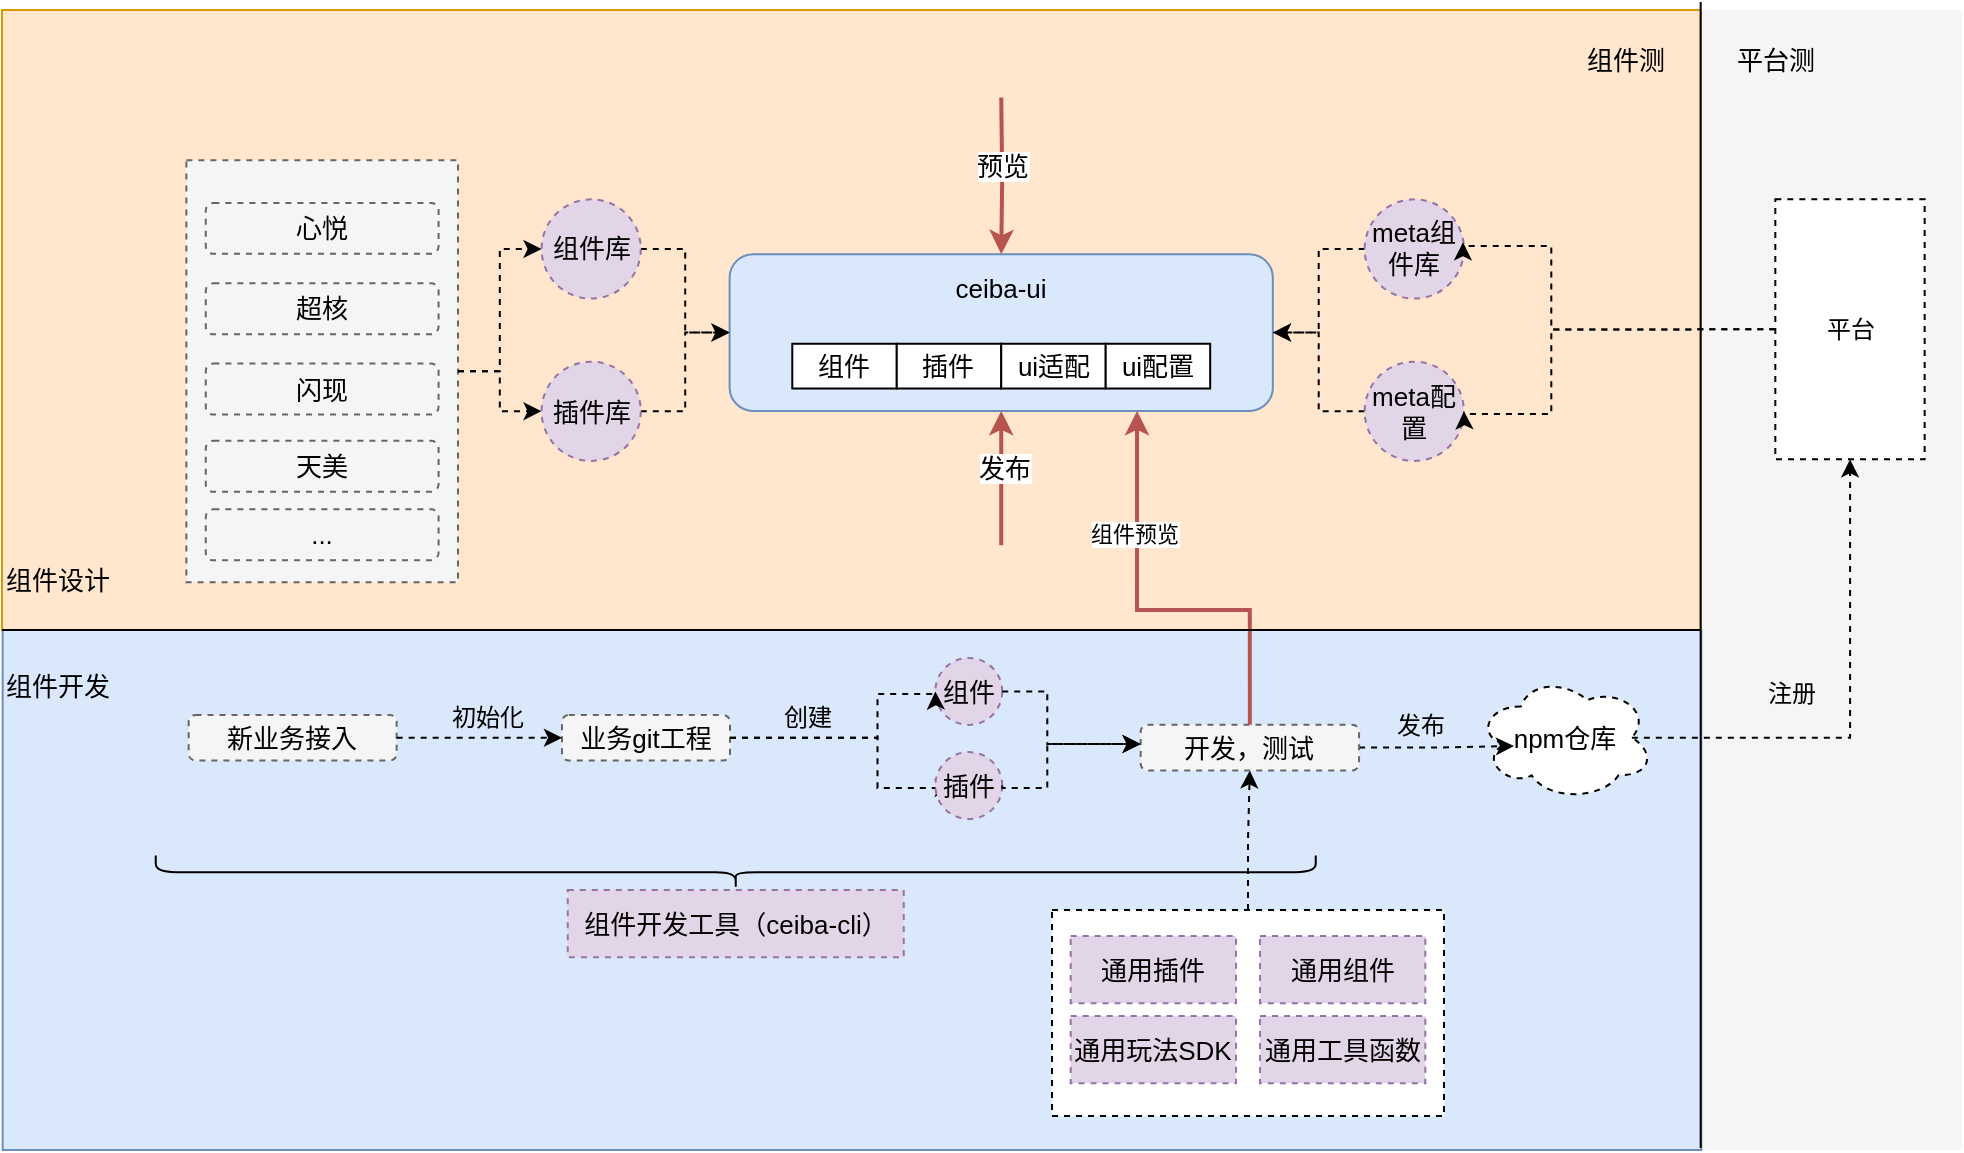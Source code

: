 <mxfile version="15.6.2" type="github">
  <diagram id="rk3C6pTUY0xWVFAPisOY" name="Page-1">
    <mxGraphModel dx="1185" dy="662" grid="1" gridSize="10" guides="1" tooltips="1" connect="1" arrows="1" fold="1" page="1" pageScale="1" pageWidth="827" pageHeight="1169" math="0" shadow="0">
      <root>
        <mxCell id="0" />
        <mxCell id="1" parent="0" />
        <mxCell id="pB1RGP40LvwcYAefXJI1-122" value="" style="group" parent="1" vertex="1" connectable="0">
          <mxGeometry x="20" y="286" width="980" height="574" as="geometry" />
        </mxCell>
        <mxCell id="pB1RGP40LvwcYAefXJI1-119" value="" style="rounded=0;whiteSpace=wrap;html=1;fontSize=13;fontColor=#333333;fillColor=#f5f5f5;strokeColor=none;" parent="pB1RGP40LvwcYAefXJI1-122" vertex="1">
          <mxGeometry x="849.66" y="4" width="130.34" height="570" as="geometry" />
        </mxCell>
        <mxCell id="pB1RGP40LvwcYAefXJI1-118" value="" style="rounded=0;whiteSpace=wrap;html=1;fontSize=13;fillColor=#dae8fc;strokeColor=#6c8ebf;fontColor=#000000;" parent="pB1RGP40LvwcYAefXJI1-122" vertex="1">
          <mxGeometry x="0.327" y="314" width="849.333" height="260" as="geometry" />
        </mxCell>
        <mxCell id="pB1RGP40LvwcYAefXJI1-117" value="" style="rounded=0;whiteSpace=wrap;html=1;fontSize=13;fillColor=#ffe6cc;strokeColor=#d79b00;fontColor=#000000;" parent="pB1RGP40LvwcYAefXJI1-122" vertex="1">
          <mxGeometry y="4" width="849.333" height="310" as="geometry" />
        </mxCell>
        <mxCell id="opVd1Wzv8NZpsWz1X_n0-1" style="edgeStyle=orthogonalEdgeStyle;rounded=0;orthogonalLoop=1;jettySize=auto;html=1;exitX=0.5;exitY=0;exitDx=0;exitDy=0;dashed=1;" edge="1" parent="pB1RGP40LvwcYAefXJI1-122" source="pB1RGP40LvwcYAefXJI1-109" target="pB1RGP40LvwcYAefXJI1-95">
          <mxGeometry relative="1" as="geometry" />
        </mxCell>
        <mxCell id="pB1RGP40LvwcYAefXJI1-109" value="" style="rounded=0;whiteSpace=wrap;html=1;fontSize=13;fontColor=#000000;dashed=1;" parent="pB1RGP40LvwcYAefXJI1-122" vertex="1">
          <mxGeometry x="525" y="454" width="196" height="103" as="geometry" />
        </mxCell>
        <mxCell id="pB1RGP40LvwcYAefXJI1-66" value="新业务接入" style="rounded=1;whiteSpace=wrap;html=1;fillColor=#f5f5f5;fontColor=#000000;strokeColor=#666666;dashed=1;fontSize=13;" parent="pB1RGP40LvwcYAefXJI1-122" vertex="1">
          <mxGeometry x="93.329" y="356.499" width="104" height="22.779" as="geometry" />
        </mxCell>
        <mxCell id="pB1RGP40LvwcYAefXJI1-76" style="edgeStyle=orthogonalEdgeStyle;rounded=0;orthogonalLoop=1;jettySize=auto;html=1;exitX=1;exitY=0.5;exitDx=0;exitDy=0;entryX=0;entryY=0.5;entryDx=0;entryDy=0;fontSize=13;dashed=1;fontColor=#000000;" parent="pB1RGP40LvwcYAefXJI1-122" edge="1">
          <mxGeometry relative="1" as="geometry">
            <mxPoint x="364" y="367.89" as="sourcePoint" />
            <mxPoint x="475.337" y="392.967" as="targetPoint" />
            <Array as="points">
              <mxPoint x="437.733" y="368" />
              <mxPoint x="437.733" y="393" />
            </Array>
          </mxGeometry>
        </mxCell>
        <mxCell id="pB1RGP40LvwcYAefXJI1-68" value="业务git工程" style="rounded=1;whiteSpace=wrap;html=1;fillColor=#f5f5f5;fontColor=#000000;strokeColor=#666666;dashed=1;fontSize=13;" parent="pB1RGP40LvwcYAefXJI1-122" vertex="1">
          <mxGeometry x="280" y="356.5" width="84" height="22.78" as="geometry" />
        </mxCell>
        <mxCell id="pB1RGP40LvwcYAefXJI1-67" style="edgeStyle=orthogonalEdgeStyle;rounded=0;orthogonalLoop=1;jettySize=auto;html=1;exitX=1;exitY=0.5;exitDx=0;exitDy=0;fontSize=13;dashed=1;entryX=0;entryY=0.5;entryDx=0;entryDy=0;fontColor=#000000;" parent="pB1RGP40LvwcYAefXJI1-122" source="pB1RGP40LvwcYAefXJI1-66" target="pB1RGP40LvwcYAefXJI1-68" edge="1">
          <mxGeometry relative="1" as="geometry">
            <mxPoint x="261.996" y="367.643" as="targetPoint" />
          </mxGeometry>
        </mxCell>
        <mxCell id="pB1RGP40LvwcYAefXJI1-70" value="初始化" style="text;html=1;strokeColor=none;fillColor=none;align=center;verticalAlign=middle;whiteSpace=wrap;rounded=0;fontSize=12;dashed=1;fontColor=#000000;" parent="pB1RGP40LvwcYAefXJI1-122" vertex="1">
          <mxGeometry x="214.667" y="343" width="56" height="30" as="geometry" />
        </mxCell>
        <mxCell id="pB1RGP40LvwcYAefXJI1-71" value="组件开发工具（ceiba-cli）" style="text;html=1;strokeColor=#9673a6;fillColor=#e1d5e7;align=center;verticalAlign=middle;whiteSpace=wrap;rounded=0;fontSize=13;dashed=1;fontColor=#000000;" parent="pB1RGP40LvwcYAefXJI1-122" vertex="1">
          <mxGeometry x="282.875" y="444" width="168" height="33.58" as="geometry" />
        </mxCell>
        <mxCell id="pB1RGP40LvwcYAefXJI1-78" value="创建" style="text;html=1;strokeColor=none;fillColor=none;align=center;verticalAlign=middle;whiteSpace=wrap;rounded=0;fontSize=12;dashed=1;fontColor=#000000;" parent="pB1RGP40LvwcYAefXJI1-122" vertex="1">
          <mxGeometry x="375.2" y="343" width="56" height="30" as="geometry" />
        </mxCell>
        <mxCell id="pB1RGP40LvwcYAefXJI1-82" value="npm仓库" style="ellipse;shape=cloud;whiteSpace=wrap;html=1;fontSize=13;dashed=1;fontColor=#000000;" parent="pB1RGP40LvwcYAefXJI1-122" vertex="1">
          <mxGeometry x="737.333" y="336.55" width="88.667" height="62.67" as="geometry" />
        </mxCell>
        <mxCell id="pB1RGP40LvwcYAefXJI1-87" value="平台" style="rounded=0;whiteSpace=wrap;html=1;fontSize=12;dashed=1;fontColor=#000000;" parent="pB1RGP40LvwcYAefXJI1-122" vertex="1">
          <mxGeometry x="886.667" y="98.68" width="74.667" height="130" as="geometry" />
        </mxCell>
        <mxCell id="pB1RGP40LvwcYAefXJI1-90" style="edgeStyle=orthogonalEdgeStyle;rounded=0;orthogonalLoop=1;jettySize=auto;html=1;exitX=0.875;exitY=0.5;exitDx=0;exitDy=0;exitPerimeter=0;fontSize=12;dashed=1;fontColor=#000000;" parent="pB1RGP40LvwcYAefXJI1-122" source="pB1RGP40LvwcYAefXJI1-82" target="pB1RGP40LvwcYAefXJI1-87" edge="1">
          <mxGeometry relative="1" as="geometry" />
        </mxCell>
        <mxCell id="pB1RGP40LvwcYAefXJI1-79" value="发布" style="text;html=1;strokeColor=none;fillColor=none;align=center;verticalAlign=middle;whiteSpace=wrap;rounded=0;fontSize=12;dashed=1;fontColor=#000000;" parent="pB1RGP40LvwcYAefXJI1-122" vertex="1">
          <mxGeometry x="690.667" y="344.43" width="37.333" height="34.85" as="geometry" />
        </mxCell>
        <mxCell id="pB1RGP40LvwcYAefXJI1-94" value="" style="shape=curlyBracket;whiteSpace=wrap;html=1;rounded=1;fontSize=12;rotation=-90;fontColor=#000000;" parent="pB1RGP40LvwcYAefXJI1-122" vertex="1">
          <mxGeometry x="358.54" y="145.08" width="16.66" height="580" as="geometry" />
        </mxCell>
        <mxCell id="pB1RGP40LvwcYAefXJI1-74" value="" style="group;fontSize=13;dashed=1;fontColor=#000000;" parent="pB1RGP40LvwcYAefXJI1-122" vertex="1" connectable="0">
          <mxGeometry x="466.667" y="328" width="35.85" height="89.61" as="geometry" />
        </mxCell>
        <mxCell id="pB1RGP40LvwcYAefXJI1-72" value="组件" style="ellipse;whiteSpace=wrap;html=1;aspect=fixed;fillColor=#e1d5e7;strokeColor=#9673a6;fontSize=13;dashed=1;fontColor=#000000;" parent="pB1RGP40LvwcYAefXJI1-74" vertex="1">
          <mxGeometry width="33.454" height="33.454" as="geometry" />
        </mxCell>
        <mxCell id="pB1RGP40LvwcYAefXJI1-73" value="插件" style="ellipse;whiteSpace=wrap;html=1;aspect=fixed;fillColor=#e1d5e7;strokeColor=#9673a6;fontSize=13;dashed=1;fontColor=#000000;" parent="pB1RGP40LvwcYAefXJI1-74" vertex="1">
          <mxGeometry y="47.045" width="33.454" height="33.454" as="geometry" />
        </mxCell>
        <mxCell id="pB1RGP40LvwcYAefXJI1-75" style="edgeStyle=orthogonalEdgeStyle;rounded=0;orthogonalLoop=1;jettySize=auto;html=1;exitX=1;exitY=0.5;exitDx=0;exitDy=0;entryX=0;entryY=0.5;entryDx=0;entryDy=0;fontSize=13;dashed=1;fontColor=#000000;" parent="pB1RGP40LvwcYAefXJI1-122" source="pB1RGP40LvwcYAefXJI1-68" target="pB1RGP40LvwcYAefXJI1-72" edge="1">
          <mxGeometry relative="1" as="geometry">
            <mxPoint x="373.333" y="367.89" as="sourcePoint" />
            <Array as="points">
              <mxPoint x="437.733" y="368" />
              <mxPoint x="437.733" y="346" />
            </Array>
          </mxGeometry>
        </mxCell>
        <mxCell id="pB1RGP40LvwcYAefXJI1-99" style="edgeStyle=orthogonalEdgeStyle;rounded=0;orthogonalLoop=1;jettySize=auto;html=1;exitX=1;exitY=0.5;exitDx=0;exitDy=0;dashed=1;fontSize=12;fontColor=#000000;" parent="pB1RGP40LvwcYAefXJI1-122" source="pB1RGP40LvwcYAefXJI1-95" edge="1">
          <mxGeometry relative="1" as="geometry">
            <mxPoint x="756" y="372" as="targetPoint" />
          </mxGeometry>
        </mxCell>
        <mxCell id="pB1RGP40LvwcYAefXJI1-95" value="开发，测试" style="rounded=1;whiteSpace=wrap;html=1;fillColor=#f5f5f5;fontColor=#000000;strokeColor=#666666;dashed=1;fontSize=13;" parent="pB1RGP40LvwcYAefXJI1-122" vertex="1">
          <mxGeometry x="569.333" y="361.42" width="109.2" height="22.78" as="geometry" />
        </mxCell>
        <mxCell id="pB1RGP40LvwcYAefXJI1-92" style="edgeStyle=orthogonalEdgeStyle;rounded=0;orthogonalLoop=1;jettySize=auto;html=1;exitX=1;exitY=0.5;exitDx=0;exitDy=0;fontSize=12;dashed=1;fontColor=#000000;" parent="pB1RGP40LvwcYAefXJI1-122" source="pB1RGP40LvwcYAefXJI1-73" target="pB1RGP40LvwcYAefXJI1-95" edge="1">
          <mxGeometry x="475.337" y="328" as="geometry">
            <Array as="points">
              <mxPoint x="522.667" y="393" />
              <mxPoint x="522.667" y="371" />
            </Array>
          </mxGeometry>
        </mxCell>
        <mxCell id="pB1RGP40LvwcYAefXJI1-83" style="edgeStyle=orthogonalEdgeStyle;rounded=0;orthogonalLoop=1;jettySize=auto;html=1;exitX=1;exitY=0.5;exitDx=0;exitDy=0;fontSize=12;dashed=1;fontColor=#000000;" parent="pB1RGP40LvwcYAefXJI1-122" source="pB1RGP40LvwcYAefXJI1-72" target="pB1RGP40LvwcYAefXJI1-95" edge="1">
          <mxGeometry x="475.337" y="328" as="geometry">
            <mxPoint x="560" y="371" as="targetPoint" />
            <Array as="points">
              <mxPoint x="500.267" y="344" />
              <mxPoint x="522.667" y="344" />
              <mxPoint x="522.667" y="371" />
            </Array>
          </mxGeometry>
        </mxCell>
        <mxCell id="pB1RGP40LvwcYAefXJI1-105" value="通用组件" style="text;html=1;strokeColor=#9673a6;fillColor=#e1d5e7;align=center;verticalAlign=middle;whiteSpace=wrap;rounded=0;fontSize=13;dashed=1;fontColor=#000000;" parent="pB1RGP40LvwcYAefXJI1-122" vertex="1">
          <mxGeometry x="628.992" y="467" width="82.675" height="33.58" as="geometry" />
        </mxCell>
        <mxCell id="pB1RGP40LvwcYAefXJI1-106" value="通用插件" style="text;html=1;strokeColor=#9673a6;fillColor=#e1d5e7;align=center;verticalAlign=middle;whiteSpace=wrap;rounded=0;fontSize=13;dashed=1;fontColor=#000000;" parent="pB1RGP40LvwcYAefXJI1-122" vertex="1">
          <mxGeometry x="534.333" y="467" width="82.675" height="33.58" as="geometry" />
        </mxCell>
        <mxCell id="pB1RGP40LvwcYAefXJI1-107" value="通用玩法SDK" style="text;html=1;strokeColor=#9673a6;fillColor=#e1d5e7;align=center;verticalAlign=middle;whiteSpace=wrap;rounded=0;fontSize=13;dashed=1;fontColor=#000000;" parent="pB1RGP40LvwcYAefXJI1-122" vertex="1">
          <mxGeometry x="534.333" y="507" width="82.675" height="33.58" as="geometry" />
        </mxCell>
        <mxCell id="pB1RGP40LvwcYAefXJI1-108" value="通用工具函数" style="text;html=1;strokeColor=#9673a6;fillColor=#e1d5e7;align=center;verticalAlign=middle;whiteSpace=wrap;rounded=0;fontSize=13;dashed=1;fontColor=#000000;" parent="pB1RGP40LvwcYAefXJI1-122" vertex="1">
          <mxGeometry x="628.992" y="507" width="82.675" height="33.58" as="geometry" />
        </mxCell>
        <mxCell id="pB1RGP40LvwcYAefXJI1-18" value="" style="rounded=1;whiteSpace=wrap;html=1;fillColor=#dae8fc;strokeColor=#6c8ebf;fontSize=13;fontColor=#000000;" parent="pB1RGP40LvwcYAefXJI1-122" vertex="1">
          <mxGeometry x="363.802" y="126.104" width="271.622" height="78.353" as="geometry" />
        </mxCell>
        <mxCell id="pB1RGP40LvwcYAefXJI1-121" style="edgeStyle=orthogonalEdgeStyle;rounded=0;orthogonalLoop=1;jettySize=auto;html=1;exitX=0.5;exitY=0;exitDx=0;exitDy=0;entryX=0.75;entryY=1;entryDx=0;entryDy=0;fontSize=13;fontColor=#000000;fillColor=#f8cecc;strokeColor=#b85450;strokeWidth=2;" parent="pB1RGP40LvwcYAefXJI1-122" source="pB1RGP40LvwcYAefXJI1-95" target="pB1RGP40LvwcYAefXJI1-18" edge="1">
          <mxGeometry relative="1" as="geometry">
            <Array as="points">
              <mxPoint x="624" y="304" />
              <mxPoint x="567" y="304" />
            </Array>
          </mxGeometry>
        </mxCell>
        <mxCell id="opVd1Wzv8NZpsWz1X_n0-3" value="组件预览" style="edgeLabel;html=1;align=center;verticalAlign=middle;resizable=0;points=[];" vertex="1" connectable="0" parent="pB1RGP40LvwcYAefXJI1-121">
          <mxGeometry x="0.43" y="2" relative="1" as="geometry">
            <mxPoint as="offset" />
          </mxGeometry>
        </mxCell>
        <mxCell id="pB1RGP40LvwcYAefXJI1-19" value="ceiba-ui" style="text;html=1;strokeColor=none;fillColor=none;align=center;verticalAlign=middle;whiteSpace=wrap;rounded=0;fontSize=13;fontColor=#000000;" parent="pB1RGP40LvwcYAefXJI1-122" vertex="1">
          <mxGeometry x="468.273" y="126.104" width="62.682" height="33.58" as="geometry" />
        </mxCell>
        <mxCell id="pB1RGP40LvwcYAefXJI1-20" value="组件" style="rounded=0;whiteSpace=wrap;html=1;fontSize=13;fontColor=#000000;" parent="pB1RGP40LvwcYAefXJI1-122" vertex="1">
          <mxGeometry x="395.143" y="170.877" width="52.235" height="22.386" as="geometry" />
        </mxCell>
        <mxCell id="pB1RGP40LvwcYAefXJI1-21" value="插件" style="rounded=0;whiteSpace=wrap;html=1;fontSize=13;fontColor=#000000;" parent="pB1RGP40LvwcYAefXJI1-122" vertex="1">
          <mxGeometry x="447.378" y="170.877" width="52.235" height="22.386" as="geometry" />
        </mxCell>
        <mxCell id="pB1RGP40LvwcYAefXJI1-22" value="ui适配" style="rounded=0;whiteSpace=wrap;html=1;fontSize=13;fontColor=#000000;" parent="pB1RGP40LvwcYAefXJI1-122" vertex="1">
          <mxGeometry x="499.614" y="170.877" width="52.235" height="22.386" as="geometry" />
        </mxCell>
        <mxCell id="pB1RGP40LvwcYAefXJI1-23" value="ui配置" style="rounded=0;whiteSpace=wrap;html=1;fontSize=13;fontColor=#000000;" parent="pB1RGP40LvwcYAefXJI1-122" vertex="1">
          <mxGeometry x="551.849" y="170.877" width="52.235" height="22.386" as="geometry" />
        </mxCell>
        <mxCell id="pB1RGP40LvwcYAefXJI1-26" style="edgeStyle=orthogonalEdgeStyle;rounded=0;orthogonalLoop=1;jettySize=auto;html=1;exitX=0.5;exitY=1;exitDx=0;exitDy=0;entryX=0.5;entryY=0;entryDx=0;entryDy=0;fontSize=13;fontColor=#000000;fillColor=#f8cecc;strokeColor=#b85450;strokeWidth=2;" parent="pB1RGP40LvwcYAefXJI1-122" target="pB1RGP40LvwcYAefXJI1-19" edge="1">
          <mxGeometry x="37.333" y="0.74" as="geometry">
            <mxPoint x="499.614" y="47.752" as="sourcePoint" />
          </mxGeometry>
        </mxCell>
        <mxCell id="pB1RGP40LvwcYAefXJI1-31" value="预览" style="edgeLabel;html=1;align=center;verticalAlign=middle;resizable=0;points=[];fontSize=13;fontColor=#000000;" parent="pB1RGP40LvwcYAefXJI1-26" vertex="1" connectable="0">
          <mxGeometry x="-0.124" relative="1" as="geometry">
            <mxPoint as="offset" />
          </mxGeometry>
        </mxCell>
        <mxCell id="pB1RGP40LvwcYAefXJI1-32" value="" style="endArrow=classic;html=1;rounded=0;entryX=0.5;entryY=1;entryDx=0;entryDy=0;fontSize=13;fontColor=#000000;fillColor=#f8cecc;strokeColor=#b85450;strokeWidth=2;" parent="pB1RGP40LvwcYAefXJI1-122" target="pB1RGP40LvwcYAefXJI1-18" edge="1">
          <mxGeometry x="37.333" y="0.74" width="46.667" height="50" as="geometry">
            <mxPoint x="499.614" y="271.616" as="sourcePoint" />
            <mxPoint x="520.508" y="215.65" as="targetPoint" />
          </mxGeometry>
        </mxCell>
        <mxCell id="pB1RGP40LvwcYAefXJI1-33" value="发布" style="edgeLabel;html=1;align=center;verticalAlign=middle;resizable=0;points=[];fontSize=13;fontColor=#000000;" parent="pB1RGP40LvwcYAefXJI1-32" vertex="1" connectable="0">
          <mxGeometry x="0.163" y="-1" relative="1" as="geometry">
            <mxPoint as="offset" />
          </mxGeometry>
        </mxCell>
        <mxCell id="pB1RGP40LvwcYAefXJI1-53" style="edgeStyle=orthogonalEdgeStyle;rounded=0;orthogonalLoop=1;jettySize=auto;html=1;exitX=1;exitY=0.5;exitDx=0;exitDy=0;entryX=0;entryY=0.5;entryDx=0;entryDy=0;fontSize=13;dashed=1;fontColor=#000000;" parent="pB1RGP40LvwcYAefXJI1-122" source="pB1RGP40LvwcYAefXJI1-34" target="pB1RGP40LvwcYAefXJI1-18" edge="1">
          <mxGeometry x="37.333" y="0.74" as="geometry" />
        </mxCell>
        <mxCell id="pB1RGP40LvwcYAefXJI1-34" value="组件库" style="ellipse;whiteSpace=wrap;html=1;aspect=fixed;fillColor=#e1d5e7;strokeColor=#9673a6;fontSize=13;dashed=1;fontColor=#000000;" parent="pB1RGP40LvwcYAefXJI1-122" vertex="1">
          <mxGeometry x="269.779" y="98.681" width="49.623" height="49.623" as="geometry" />
        </mxCell>
        <mxCell id="pB1RGP40LvwcYAefXJI1-41" style="edgeStyle=orthogonalEdgeStyle;rounded=0;orthogonalLoop=1;jettySize=auto;html=1;exitX=0;exitY=0.5;exitDx=0;exitDy=0;entryX=1;entryY=0.5;entryDx=0;entryDy=0;fontSize=13;dashed=1;fontColor=#000000;" parent="pB1RGP40LvwcYAefXJI1-122" source="pB1RGP40LvwcYAefXJI1-40" target="pB1RGP40LvwcYAefXJI1-18" edge="1">
          <mxGeometry x="37.333" y="0.74" as="geometry" />
        </mxCell>
        <mxCell id="pB1RGP40LvwcYAefXJI1-40" value="meta组件库" style="ellipse;whiteSpace=wrap;html=1;aspect=fixed;fillColor=#e1d5e7;strokeColor=#9673a6;fontSize=13;dashed=1;fontColor=#000000;" parent="pB1RGP40LvwcYAefXJI1-122" vertex="1">
          <mxGeometry x="681.335" y="98.677" width="49.623" height="49.623" as="geometry" />
        </mxCell>
        <mxCell id="pB1RGP40LvwcYAefXJI1-54" style="edgeStyle=orthogonalEdgeStyle;rounded=0;orthogonalLoop=1;jettySize=auto;html=1;exitX=1;exitY=0.5;exitDx=0;exitDy=0;fontSize=13;dashed=1;fontColor=#000000;" parent="pB1RGP40LvwcYAefXJI1-122" source="pB1RGP40LvwcYAefXJI1-51" target="pB1RGP40LvwcYAefXJI1-18" edge="1">
          <mxGeometry x="37.333" y="0.74" as="geometry" />
        </mxCell>
        <mxCell id="pB1RGP40LvwcYAefXJI1-51" value="插件库" style="ellipse;whiteSpace=wrap;html=1;aspect=fixed;fillColor=#e1d5e7;strokeColor=#9673a6;fontSize=13;dashed=1;fontColor=#000000;" parent="pB1RGP40LvwcYAefXJI1-122" vertex="1">
          <mxGeometry x="269.779" y="179.832" width="49.623" height="49.623" as="geometry" />
        </mxCell>
        <mxCell id="pB1RGP40LvwcYAefXJI1-52" style="edgeStyle=orthogonalEdgeStyle;rounded=0;orthogonalLoop=1;jettySize=auto;html=1;exitX=1;exitY=0.5;exitDx=0;exitDy=0;fontSize=13;dashed=1;fontColor=#000000;" parent="pB1RGP40LvwcYAefXJI1-122" source="pB1RGP40LvwcYAefXJI1-15" target="pB1RGP40LvwcYAefXJI1-51" edge="1">
          <mxGeometry x="37.333" y="0.74" as="geometry" />
        </mxCell>
        <mxCell id="pB1RGP40LvwcYAefXJI1-15" value="" style="rounded=0;whiteSpace=wrap;html=1;fillColor=#f5f5f5;fontColor=#000000;strokeColor=#666666;dashed=1;fontSize=13;" parent="pB1RGP40LvwcYAefXJI1-122" vertex="1">
          <mxGeometry x="92.18" y="79.093" width="135.811" height="210.992" as="geometry" />
        </mxCell>
        <mxCell id="pB1RGP40LvwcYAefXJI1-38" style="edgeStyle=orthogonalEdgeStyle;rounded=0;orthogonalLoop=1;jettySize=auto;html=1;exitX=1;exitY=0.5;exitDx=0;exitDy=0;fontSize=13;dashed=1;fontColor=#000000;" parent="pB1RGP40LvwcYAefXJI1-122" source="pB1RGP40LvwcYAefXJI1-15" target="pB1RGP40LvwcYAefXJI1-34" edge="1">
          <mxGeometry x="37.333" y="0.74" as="geometry" />
        </mxCell>
        <mxCell id="pB1RGP40LvwcYAefXJI1-7" value="超核" style="rounded=1;whiteSpace=wrap;html=1;fillColor=#f5f5f5;fontColor=#000000;strokeColor=#666666;dashed=1;fontSize=13;" parent="pB1RGP40LvwcYAefXJI1-122" vertex="1">
          <mxGeometry x="101.881" y="140.655" width="116.41" height="25.497" as="geometry" />
        </mxCell>
        <mxCell id="pB1RGP40LvwcYAefXJI1-28" value="..." style="rounded=1;whiteSpace=wrap;html=1;fillColor=#f5f5f5;fontColor=#000000;strokeColor=#666666;dashed=1;fontSize=13;" parent="pB1RGP40LvwcYAefXJI1-122" vertex="1">
          <mxGeometry x="101.881" y="253.661" width="116.41" height="25.497" as="geometry" />
        </mxCell>
        <mxCell id="pB1RGP40LvwcYAefXJI1-55" value="心悦" style="rounded=1;whiteSpace=wrap;html=1;fillColor=#f5f5f5;fontColor=#000000;strokeColor=#666666;dashed=1;fontSize=13;" parent="pB1RGP40LvwcYAefXJI1-122" vertex="1">
          <mxGeometry x="101.881" y="100.438" width="116.41" height="25.497" as="geometry" />
        </mxCell>
        <mxCell id="pB1RGP40LvwcYAefXJI1-56" value="闪现" style="rounded=1;whiteSpace=wrap;html=1;fillColor=#f5f5f5;fontColor=#000000;strokeColor=#666666;dashed=1;fontSize=13;" parent="pB1RGP40LvwcYAefXJI1-122" vertex="1">
          <mxGeometry x="101.881" y="180.771" width="116.41" height="25.497" as="geometry" />
        </mxCell>
        <mxCell id="pB1RGP40LvwcYAefXJI1-57" value="天美" style="rounded=1;whiteSpace=wrap;html=1;fillColor=#f5f5f5;fontColor=#000000;strokeColor=#666666;dashed=1;fontSize=13;" parent="pB1RGP40LvwcYAefXJI1-122" vertex="1">
          <mxGeometry x="101.881" y="219.412" width="116.41" height="25.497" as="geometry" />
        </mxCell>
        <mxCell id="pB1RGP40LvwcYAefXJI1-86" style="edgeStyle=orthogonalEdgeStyle;rounded=0;orthogonalLoop=1;jettySize=auto;html=1;exitX=0;exitY=0.5;exitDx=0;exitDy=0;entryX=1;entryY=0.5;entryDx=0;entryDy=0;fontSize=12;dashed=1;fontColor=#000000;" parent="pB1RGP40LvwcYAefXJI1-122" source="pB1RGP40LvwcYAefXJI1-85" target="pB1RGP40LvwcYAefXJI1-18" edge="1">
          <mxGeometry x="37.333" y="0.74" as="geometry" />
        </mxCell>
        <mxCell id="pB1RGP40LvwcYAefXJI1-85" value="meta配置" style="ellipse;whiteSpace=wrap;html=1;aspect=fixed;fillColor=#e1d5e7;strokeColor=#9673a6;fontSize=13;dashed=1;fontColor=#000000;" parent="pB1RGP40LvwcYAefXJI1-122" vertex="1">
          <mxGeometry x="681.335" y="179.837" width="49.623" height="49.623" as="geometry" />
        </mxCell>
        <mxCell id="pB1RGP40LvwcYAefXJI1-93" value="注册" style="text;html=1;strokeColor=none;fillColor=none;align=center;verticalAlign=middle;whiteSpace=wrap;rounded=0;fontSize=12;dashed=1;fontColor=#000000;" parent="pB1RGP40LvwcYAefXJI1-122" vertex="1">
          <mxGeometry x="858.664" y="328.002" width="71.701" height="35.844" as="geometry" />
        </mxCell>
        <mxCell id="pB1RGP40LvwcYAefXJI1-111" value="" style="endArrow=none;html=1;rounded=0;fontSize=13;fontColor=#000000;" parent="pB1RGP40LvwcYAefXJI1-122" edge="1">
          <mxGeometry width="50" height="50" relative="1" as="geometry">
            <mxPoint y="314" as="sourcePoint" />
            <mxPoint x="849.333" y="314" as="targetPoint" />
          </mxGeometry>
        </mxCell>
        <mxCell id="pB1RGP40LvwcYAefXJI1-112" value="" style="endArrow=none;html=1;rounded=0;fontSize=13;fontColor=#000000;" parent="pB1RGP40LvwcYAefXJI1-122" edge="1">
          <mxGeometry width="50" height="50" relative="1" as="geometry">
            <mxPoint x="849.333" as="sourcePoint" />
            <mxPoint x="849.333" y="573" as="targetPoint" />
          </mxGeometry>
        </mxCell>
        <mxCell id="pB1RGP40LvwcYAefXJI1-113" value="组件设计" style="text;html=1;strokeColor=none;fillColor=none;align=center;verticalAlign=middle;whiteSpace=wrap;rounded=0;fontSize=13;fontColor=#000000;" parent="pB1RGP40LvwcYAefXJI1-122" vertex="1">
          <mxGeometry y="274" width="56" height="30" as="geometry" />
        </mxCell>
        <mxCell id="pB1RGP40LvwcYAefXJI1-114" value="组件开发" style="text;html=1;strokeColor=none;fillColor=none;align=center;verticalAlign=middle;whiteSpace=wrap;rounded=0;fontSize=13;fontColor=#000000;" parent="pB1RGP40LvwcYAefXJI1-122" vertex="1">
          <mxGeometry y="326.5" width="56" height="30" as="geometry" />
        </mxCell>
        <mxCell id="pB1RGP40LvwcYAefXJI1-115" value="组件测" style="text;html=1;strokeColor=none;fillColor=none;align=center;verticalAlign=middle;whiteSpace=wrap;rounded=0;fontSize=13;fontColor=#000000;" parent="pB1RGP40LvwcYAefXJI1-122" vertex="1">
          <mxGeometry x="784" y="14" width="56" height="30" as="geometry" />
        </mxCell>
        <mxCell id="pB1RGP40LvwcYAefXJI1-116" value="平台测" style="text;html=1;strokeColor=none;fillColor=none;align=center;verticalAlign=middle;whiteSpace=wrap;rounded=0;fontSize=13;fontColor=#000000;" parent="pB1RGP40LvwcYAefXJI1-122" vertex="1">
          <mxGeometry x="858.667" y="14" width="56" height="30" as="geometry" />
        </mxCell>
        <mxCell id="pB1RGP40LvwcYAefXJI1-88" style="edgeStyle=orthogonalEdgeStyle;rounded=0;orthogonalLoop=1;jettySize=auto;html=1;exitX=0;exitY=0.5;exitDx=0;exitDy=0;entryX=0.991;entryY=0.433;entryDx=0;entryDy=0;entryPerimeter=0;fontSize=12;dashed=1;fontColor=#000000;" parent="pB1RGP40LvwcYAefXJI1-122" source="pB1RGP40LvwcYAefXJI1-87" target="pB1RGP40LvwcYAefXJI1-40" edge="1">
          <mxGeometry relative="1" as="geometry">
            <Array as="points">
              <mxPoint x="774.667" y="164" />
              <mxPoint x="774.667" y="122" />
            </Array>
          </mxGeometry>
        </mxCell>
        <mxCell id="pB1RGP40LvwcYAefXJI1-89" style="edgeStyle=orthogonalEdgeStyle;rounded=0;orthogonalLoop=1;jettySize=auto;html=1;exitX=0;exitY=0.5;exitDx=0;exitDy=0;entryX=1;entryY=0.5;entryDx=0;entryDy=0;fontSize=12;dashed=1;fontColor=#000000;" parent="pB1RGP40LvwcYAefXJI1-122" source="pB1RGP40LvwcYAefXJI1-87" target="pB1RGP40LvwcYAefXJI1-85" edge="1">
          <mxGeometry relative="1" as="geometry">
            <Array as="points">
              <mxPoint x="774.667" y="164" />
              <mxPoint x="774.667" y="206" />
            </Array>
          </mxGeometry>
        </mxCell>
      </root>
    </mxGraphModel>
  </diagram>
</mxfile>
